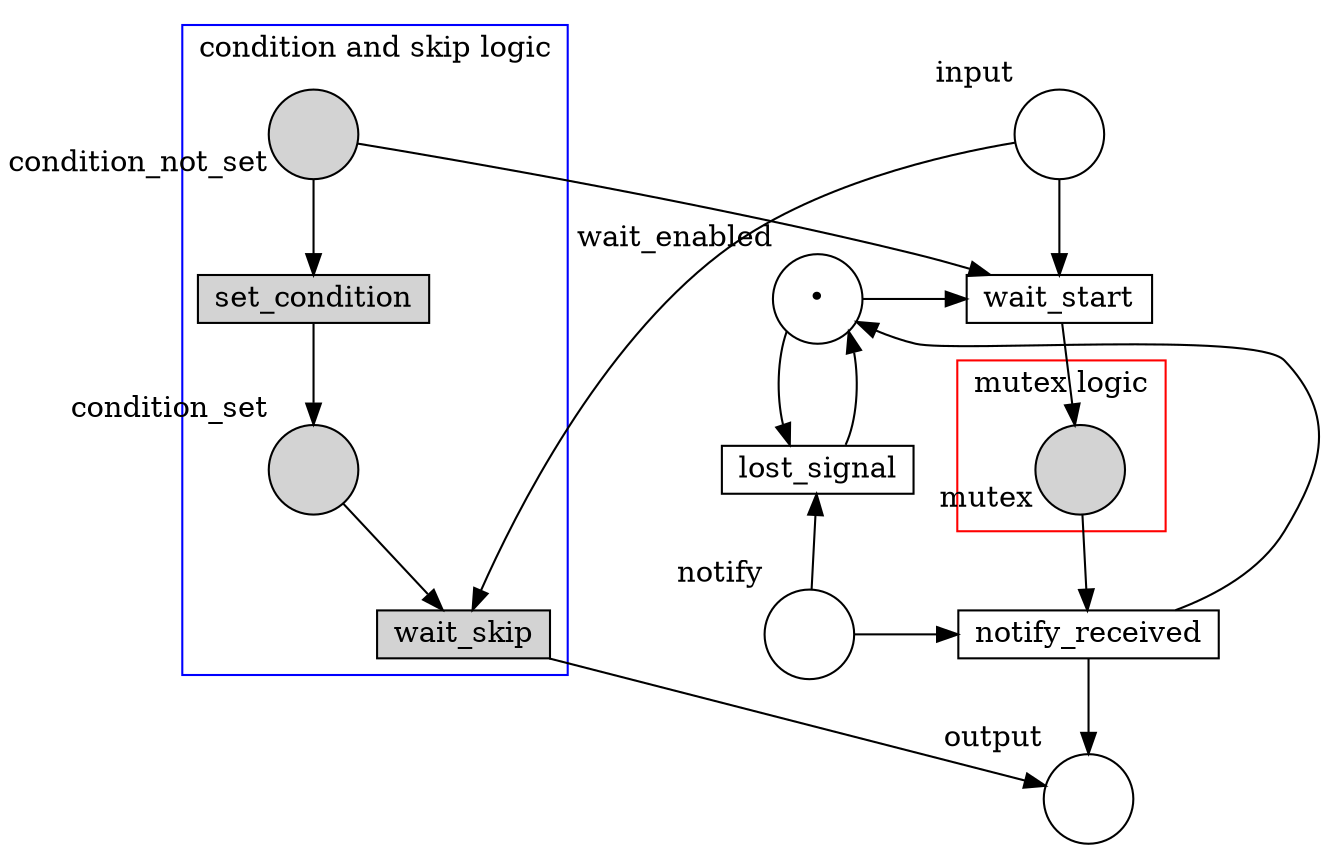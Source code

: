 digraph condvar {
    nodesep=0.7;
    
    wait_start [height=0.1 shape="box" xlabel="" label="wait_start"];
    lost_signal [height=0.1 shape="box" xlabel="" label="lost_signal"];
    notify_received [height=0.1 shape="box" xlabel="" label="notify_received"];

    wait_enabled [width=0.6 shape="circle" xlabel="wait_enabled" label="•"];
    notify [width=0.6 shape="circle" xlabel="notify" label=""];
    // Waiting is actually not needed and the mutex place suffices
    // It is a ghost node used for formatting the graph
    waiting [width=0.01 shape="none" xlabel="" label=""];

    input [width=0.6 shape="circle" xlabel="input" label=""];
    output [width=0.6 shape="circle" xlabel="output" label=""];
    // Place for the mutex used in the call
    subgraph cluster_0 {
        label = "mutex logic";
        color = red;
        node [style=filled];

        mutex [width=0.6 shape="circle" xlabel="mutex" label=""];
    }
    // The places and transitions to set the condition for the condition variable
    subgraph cluster_1 {
        label = "condition and skip logic";
        color = blue;
        node [style=filled];
        
        condition_not_set [width=0.6 shape="circle" xlabel="condition_not_set" label=""];
        condition_set [width=0.6 shape="circle" xlabel="condition_set" label=""];
        wait_skip [height=0.1 shape="box" xlabel="" label="wait_skip"];
        set_condition [height=0.1 shape="box" xlabel="" label="set_condition"];
    }
    
    // Loop for consuming the token in `notify` when `wait()` has not been called yet.
    wait_enabled -> lost_signal [weight=2];
    notify -> lost_signal [weight=2];
    lost_signal -> wait_enabled [weight=2];
    // Tokens flow from `wait_start` to `waiting` and then to `notify_received`
    input -> wait_start [weight=2]; 
    wait_start -> waiting -> notify_received [style="invis" weight=0.1];
    notify_received -> output [weight=2];
    // Start the wait only if the wait is enabled
    wait_enabled -> wait_start;
    // Exit the wait only if the notify was received
    notify -> notify_received;
    // Regenerate the token in `wait_enabled` when exiting the wait
    notify_received -> wait_enabled [constraint=false];
    
    // Lock and unlock mutex
    wait_start -> mutex -> notify_received;
    
    // Skip wait when the condition is set
    input -> wait_skip -> output;
    condition_set -> wait_skip;
    // Call wait only when the condition is not set
    condition_not_set -> wait_start;
    // Set the condition
    condition_not_set -> set_condition -> condition_set [weight=2];
    
    // Order the nodes in 5 different levels
    {rank = same; wait_enabled; wait_start;}
    {rank = same; lost_signal; waiting;}
    {rank = same; notify; notify_received;}
    {rank = max; output;}
}
